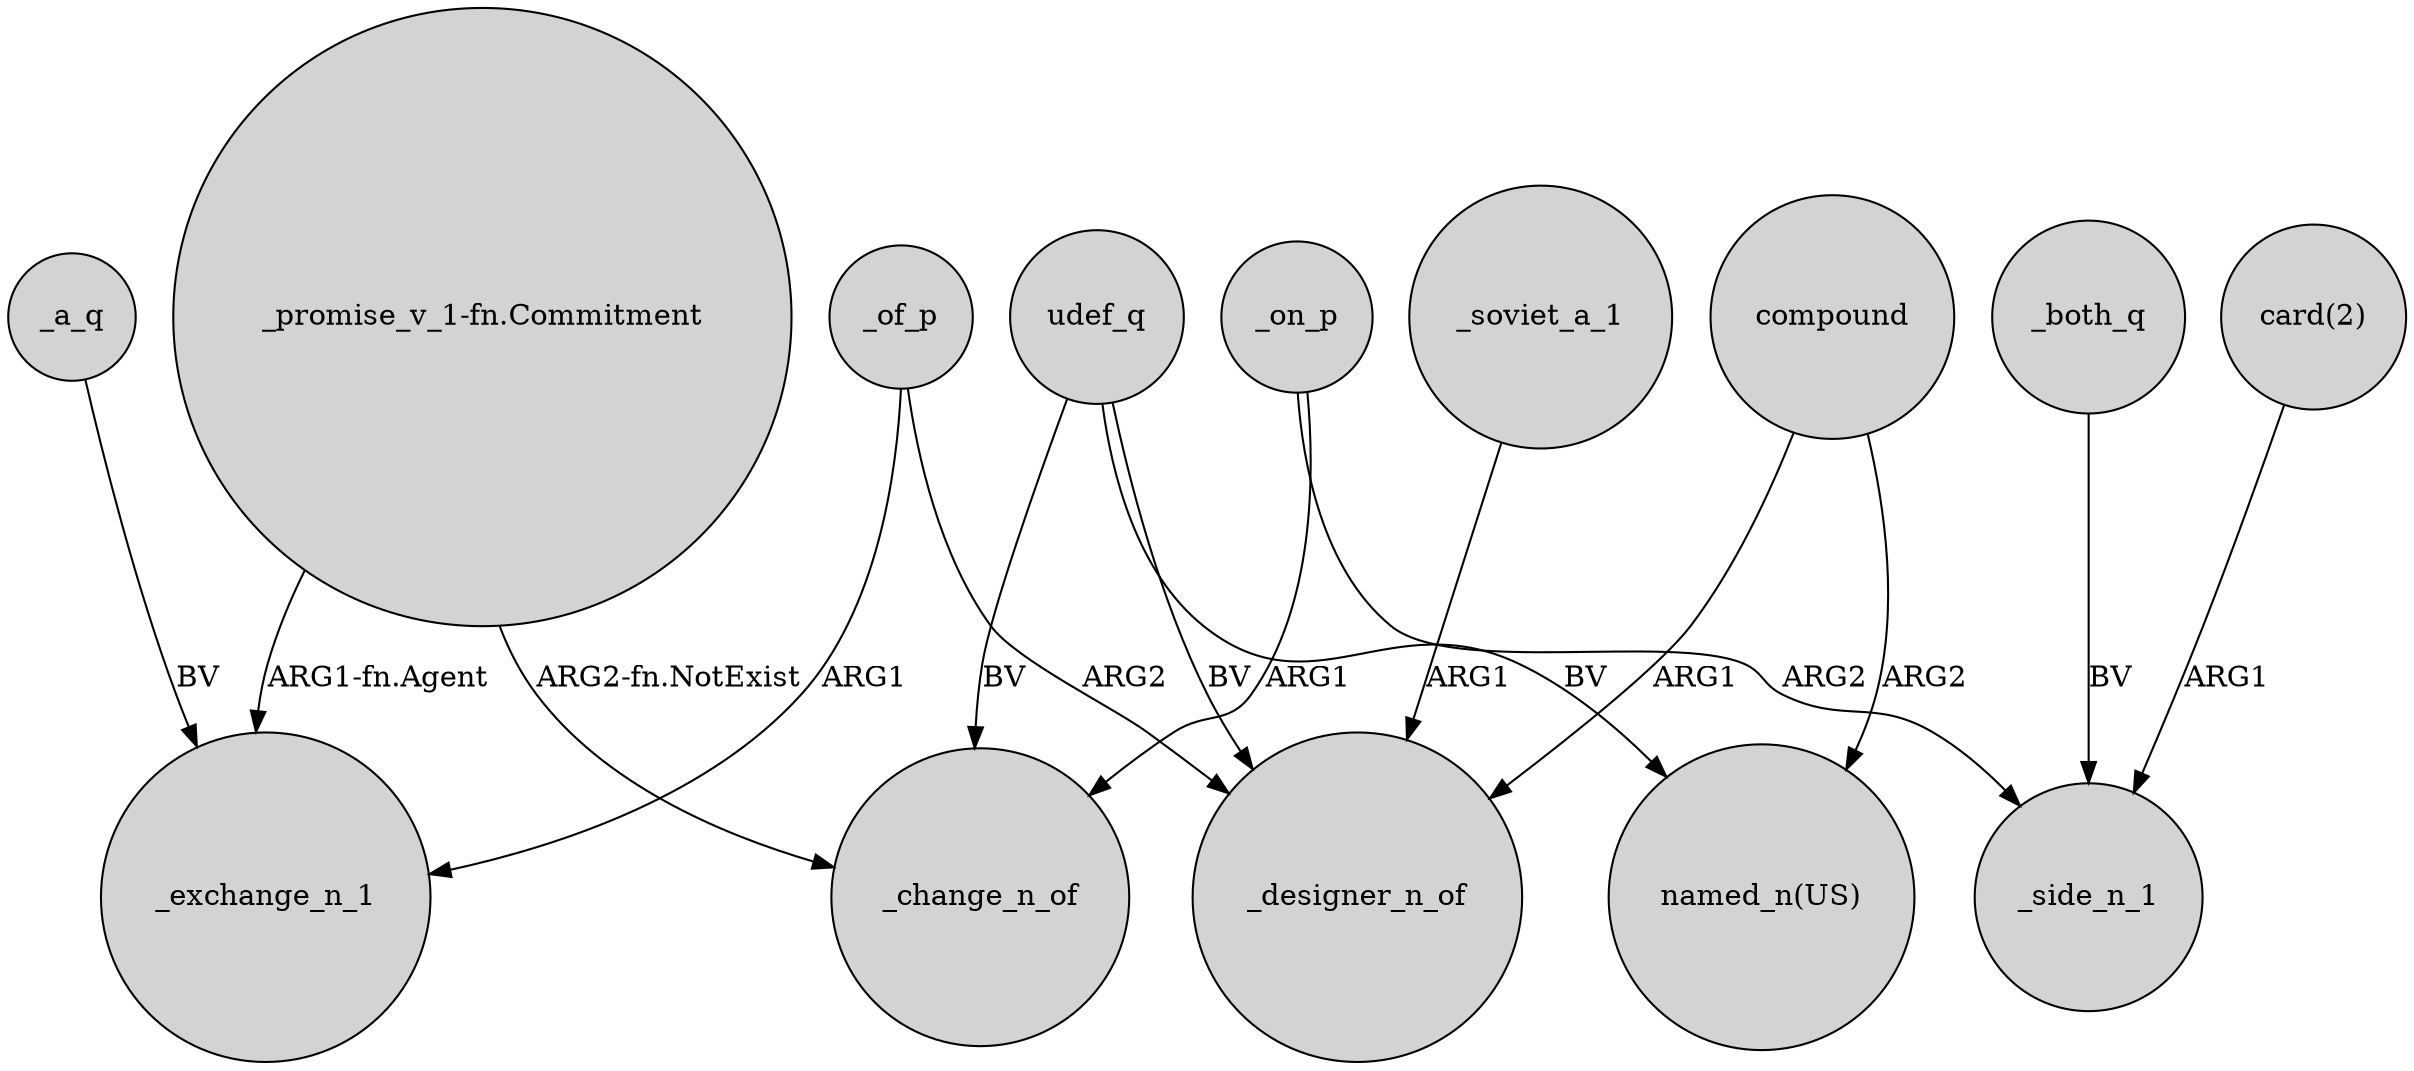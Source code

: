 digraph {
	node [shape=circle style=filled]
	"_promise_v_1-fn.Commitment" -> _exchange_n_1 [label="ARG1-fn.Agent"]
	udef_q -> _designer_n_of [label=BV]
	udef_q -> _change_n_of [label=BV]
	_a_q -> _exchange_n_1 [label=BV]
	_both_q -> _side_n_1 [label=BV]
	"_promise_v_1-fn.Commitment" -> _change_n_of [label="ARG2-fn.NotExist"]
	udef_q -> "named_n(US)" [label=BV]
	"card(2)" -> _side_n_1 [label=ARG1]
	_of_p -> _designer_n_of [label=ARG2]
	_of_p -> _exchange_n_1 [label=ARG1]
	_on_p -> _side_n_1 [label=ARG2]
	compound -> "named_n(US)" [label=ARG2]
	compound -> _designer_n_of [label=ARG1]
	_soviet_a_1 -> _designer_n_of [label=ARG1]
	_on_p -> _change_n_of [label=ARG1]
}
